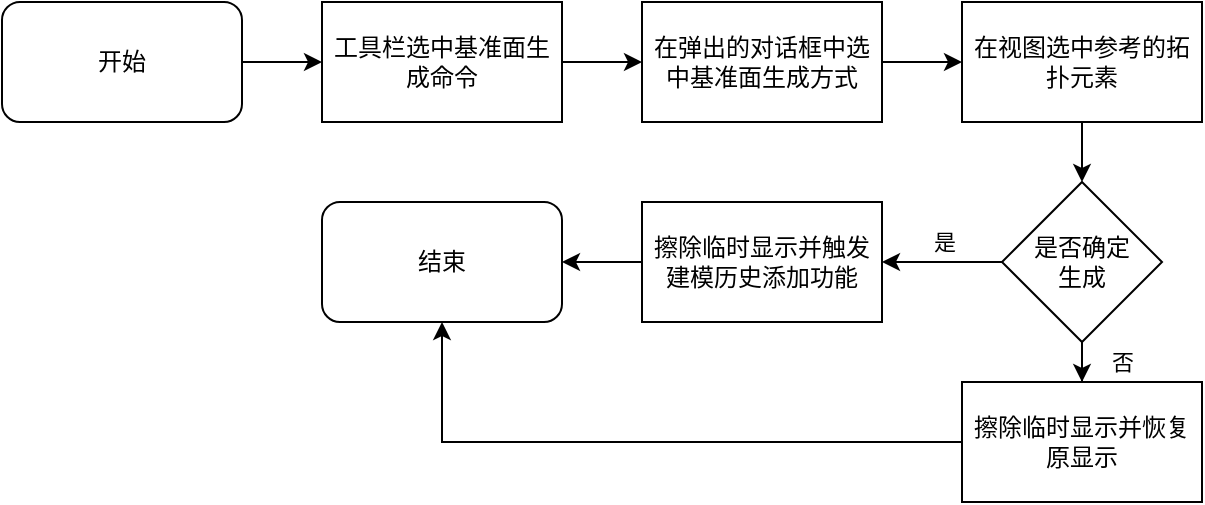 <mxfile version="22.0.8" type="github">
  <diagram name="第 1 页" id="pvJT21Bhqj4TfIoRa88W">
    <mxGraphModel dx="1290" dy="580" grid="1" gridSize="10" guides="1" tooltips="1" connect="1" arrows="1" fold="1" page="1" pageScale="1" pageWidth="827" pageHeight="1169" math="0" shadow="0">
      <root>
        <mxCell id="0" />
        <mxCell id="1" parent="0" />
        <mxCell id="L_myTcedaijPNxLeeU8w-27" style="edgeStyle=orthogonalEdgeStyle;rounded=0;orthogonalLoop=1;jettySize=auto;html=1;entryX=0;entryY=0.5;entryDx=0;entryDy=0;" parent="1" source="L_myTcedaijPNxLeeU8w-17" target="L_myTcedaijPNxLeeU8w-18" edge="1">
          <mxGeometry relative="1" as="geometry" />
        </mxCell>
        <mxCell id="L_myTcedaijPNxLeeU8w-17" value="开始" style="rounded=1;whiteSpace=wrap;html=1;" parent="1" vertex="1">
          <mxGeometry x="320" y="320" width="120" height="60" as="geometry" />
        </mxCell>
        <mxCell id="L_myTcedaijPNxLeeU8w-28" style="edgeStyle=orthogonalEdgeStyle;rounded=0;orthogonalLoop=1;jettySize=auto;html=1;entryX=0;entryY=0.5;entryDx=0;entryDy=0;" parent="1" source="L_myTcedaijPNxLeeU8w-18" target="L_myTcedaijPNxLeeU8w-19" edge="1">
          <mxGeometry relative="1" as="geometry" />
        </mxCell>
        <mxCell id="L_myTcedaijPNxLeeU8w-18" value="工具栏选中基准面生成命令" style="rounded=0;whiteSpace=wrap;html=1;" parent="1" vertex="1">
          <mxGeometry x="480" y="320" width="120" height="60" as="geometry" />
        </mxCell>
        <mxCell id="L_myTcedaijPNxLeeU8w-29" style="edgeStyle=orthogonalEdgeStyle;rounded=0;orthogonalLoop=1;jettySize=auto;html=1;entryX=0;entryY=0.5;entryDx=0;entryDy=0;" parent="1" source="L_myTcedaijPNxLeeU8w-19" target="L_myTcedaijPNxLeeU8w-20" edge="1">
          <mxGeometry relative="1" as="geometry" />
        </mxCell>
        <mxCell id="L_myTcedaijPNxLeeU8w-19" value="在弹出的对话框中选中基准面生成方式" style="rounded=0;whiteSpace=wrap;html=1;" parent="1" vertex="1">
          <mxGeometry x="640" y="320" width="120" height="60" as="geometry" />
        </mxCell>
        <mxCell id="L_myTcedaijPNxLeeU8w-30" style="edgeStyle=orthogonalEdgeStyle;rounded=0;orthogonalLoop=1;jettySize=auto;html=1;entryX=0.5;entryY=0;entryDx=0;entryDy=0;" parent="1" source="L_myTcedaijPNxLeeU8w-20" target="L_myTcedaijPNxLeeU8w-22" edge="1">
          <mxGeometry relative="1" as="geometry" />
        </mxCell>
        <mxCell id="L_myTcedaijPNxLeeU8w-20" value="在视图选中参考的拓扑元素" style="rounded=0;whiteSpace=wrap;html=1;" parent="1" vertex="1">
          <mxGeometry x="800" y="320" width="120" height="60" as="geometry" />
        </mxCell>
        <mxCell id="L_myTcedaijPNxLeeU8w-26" style="edgeStyle=orthogonalEdgeStyle;rounded=0;orthogonalLoop=1;jettySize=auto;html=1;entryX=1;entryY=0.5;entryDx=0;entryDy=0;" parent="1" source="L_myTcedaijPNxLeeU8w-21" target="L_myTcedaijPNxLeeU8w-23" edge="1">
          <mxGeometry relative="1" as="geometry" />
        </mxCell>
        <mxCell id="L_myTcedaijPNxLeeU8w-21" value="擦除临时显示并触发建模历史添加功能" style="rounded=0;whiteSpace=wrap;html=1;" parent="1" vertex="1">
          <mxGeometry x="640" y="420" width="120" height="60" as="geometry" />
        </mxCell>
        <mxCell id="CuKMl-2JvT2vRlZnuCL4-3" style="edgeStyle=orthogonalEdgeStyle;rounded=0;orthogonalLoop=1;jettySize=auto;html=1;entryX=1;entryY=0.5;entryDx=0;entryDy=0;" edge="1" parent="1" source="L_myTcedaijPNxLeeU8w-22" target="L_myTcedaijPNxLeeU8w-21">
          <mxGeometry relative="1" as="geometry" />
        </mxCell>
        <mxCell id="CuKMl-2JvT2vRlZnuCL4-4" value="是" style="edgeLabel;html=1;align=center;verticalAlign=middle;resizable=0;points=[];" vertex="1" connectable="0" parent="CuKMl-2JvT2vRlZnuCL4-3">
          <mxGeometry x="-0.027" y="4" relative="1" as="geometry">
            <mxPoint y="-14" as="offset" />
          </mxGeometry>
        </mxCell>
        <mxCell id="CuKMl-2JvT2vRlZnuCL4-5" style="edgeStyle=orthogonalEdgeStyle;rounded=0;orthogonalLoop=1;jettySize=auto;html=1;entryX=0.5;entryY=0;entryDx=0;entryDy=0;" edge="1" parent="1" source="L_myTcedaijPNxLeeU8w-22" target="CuKMl-2JvT2vRlZnuCL4-1">
          <mxGeometry relative="1" as="geometry" />
        </mxCell>
        <mxCell id="CuKMl-2JvT2vRlZnuCL4-6" value="否" style="edgeLabel;html=1;align=center;verticalAlign=middle;resizable=0;points=[];" vertex="1" connectable="0" parent="CuKMl-2JvT2vRlZnuCL4-5">
          <mxGeometry x="-0.68" y="3" relative="1" as="geometry">
            <mxPoint x="17" as="offset" />
          </mxGeometry>
        </mxCell>
        <mxCell id="L_myTcedaijPNxLeeU8w-22" value="是否确定&lt;br&gt;生成" style="rhombus;whiteSpace=wrap;html=1;" parent="1" vertex="1">
          <mxGeometry x="820" y="410" width="80" height="80" as="geometry" />
        </mxCell>
        <mxCell id="L_myTcedaijPNxLeeU8w-23" value="结束" style="rounded=1;whiteSpace=wrap;html=1;" parent="1" vertex="1">
          <mxGeometry x="480" y="420" width="120" height="60" as="geometry" />
        </mxCell>
        <mxCell id="CuKMl-2JvT2vRlZnuCL4-7" style="edgeStyle=orthogonalEdgeStyle;rounded=0;orthogonalLoop=1;jettySize=auto;html=1;entryX=0.5;entryY=1;entryDx=0;entryDy=0;" edge="1" parent="1" source="CuKMl-2JvT2vRlZnuCL4-1" target="L_myTcedaijPNxLeeU8w-23">
          <mxGeometry relative="1" as="geometry" />
        </mxCell>
        <mxCell id="CuKMl-2JvT2vRlZnuCL4-1" value="擦除临时显示并恢复原显示" style="rounded=0;whiteSpace=wrap;html=1;" vertex="1" parent="1">
          <mxGeometry x="800" y="510" width="120" height="60" as="geometry" />
        </mxCell>
      </root>
    </mxGraphModel>
  </diagram>
</mxfile>
